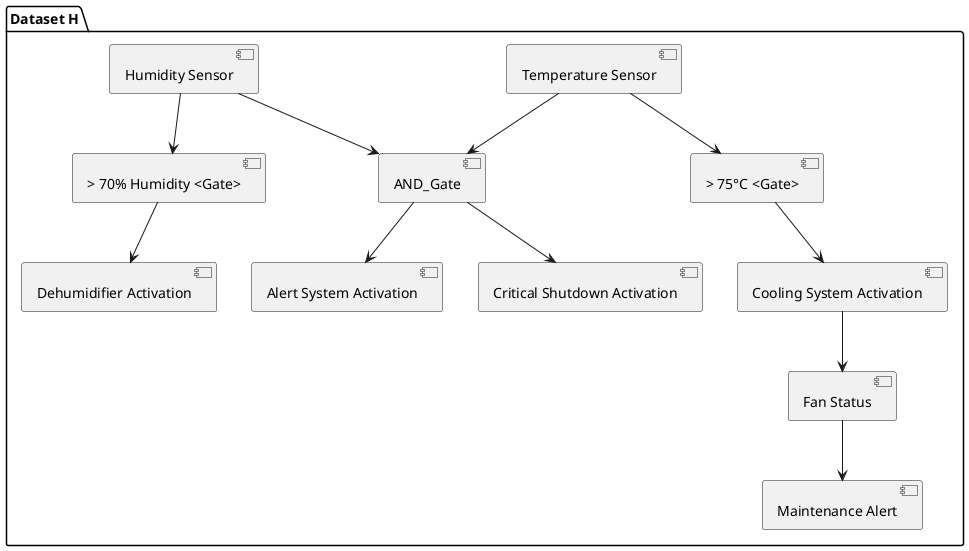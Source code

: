 @startuml
package "Dataset H" {

  [Temperature Sensor] --> [> 75°C <Gate>]
  [Humidity Sensor] --> [> 70% Humidity <Gate>]

  [> 75°C <Gate>] --> [Cooling System Activation]
  [> 70% Humidity <Gate>] --> [Dehumidifier Activation]

  [Temperature Sensor] --> [AND_Gate]
  [Humidity Sensor] --> [AND_Gate]

  [AND_Gate] --> [Alert System Activation]
  [Cooling System Activation] --> [Fan Status]
  [Fan Status] --> [Maintenance Alert]

  [AND_Gate] --> [Critical Shutdown Activation]
}
@enduml

